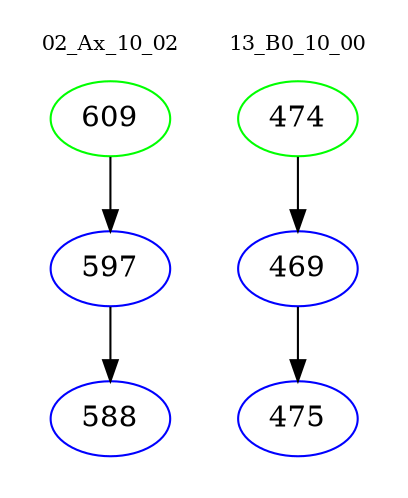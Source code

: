 digraph{
subgraph cluster_0 {
color = white
label = "02_Ax_10_02";
fontsize=10;
T0_609 [label="609", color="green"]
T0_609 -> T0_597 [color="black"]
T0_597 [label="597", color="blue"]
T0_597 -> T0_588 [color="black"]
T0_588 [label="588", color="blue"]
}
subgraph cluster_1 {
color = white
label = "13_B0_10_00";
fontsize=10;
T1_474 [label="474", color="green"]
T1_474 -> T1_469 [color="black"]
T1_469 [label="469", color="blue"]
T1_469 -> T1_475 [color="black"]
T1_475 [label="475", color="blue"]
}
}
